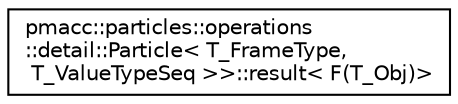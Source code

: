 digraph "Graphical Class Hierarchy"
{
 // LATEX_PDF_SIZE
  edge [fontname="Helvetica",fontsize="10",labelfontname="Helvetica",labelfontsize="10"];
  node [fontname="Helvetica",fontsize="10",shape=record];
  rankdir="LR";
  Node0 [label="pmacc::particles::operations\l::detail::Particle\< T_FrameType,\l T_ValueTypeSeq \>\>::result\< F(T_Obj)\>",height=0.2,width=0.4,color="black", fillcolor="white", style="filled",URL="$structpmacc_1_1particles_1_1operations_1_1detail_1_1_deselect_3_01_t___m_p_l_seq_with_objects_to5a2d067c1f94086399d47c8d6d304aec.html",tooltip=" "];
}
